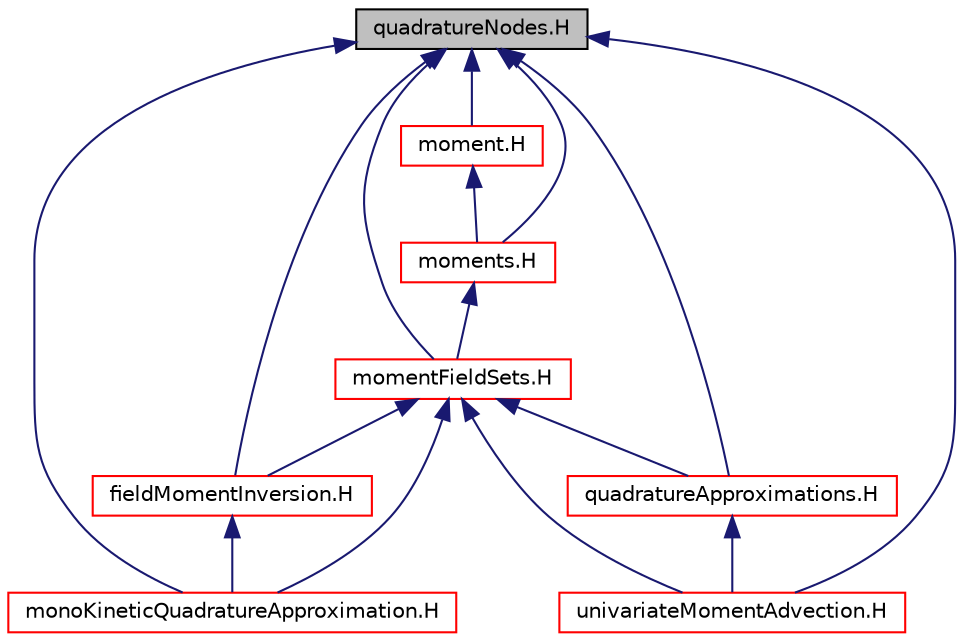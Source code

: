 digraph "quadratureNodes.H"
{
  bgcolor="transparent";
  edge [fontname="Helvetica",fontsize="10",labelfontname="Helvetica",labelfontsize="10"];
  node [fontname="Helvetica",fontsize="10",shape=record];
  Node1 [label="quadratureNodes.H",height=0.2,width=0.4,color="black", fillcolor="grey75", style="filled", fontcolor="black"];
  Node1 -> Node2 [dir="back",color="midnightblue",fontsize="10",style="solid",fontname="Helvetica"];
  Node2 [label="fieldMomentInversion.H",height=0.2,width=0.4,color="red",URL="$a00284.html"];
  Node2 -> Node3 [dir="back",color="midnightblue",fontsize="10",style="solid",fontname="Helvetica"];
  Node3 [label="monoKineticQuadratureApproximation.H",height=0.2,width=0.4,color="red",URL="$a00394.html"];
  Node1 -> Node4 [dir="back",color="midnightblue",fontsize="10",style="solid",fontname="Helvetica"];
  Node4 [label="univariateMomentAdvection.H",height=0.2,width=0.4,color="red",URL="$a00565.html"];
  Node1 -> Node5 [dir="back",color="midnightblue",fontsize="10",style="solid",fontname="Helvetica"];
  Node5 [label="moment.H",height=0.2,width=0.4,color="red",URL="$a00380.html"];
  Node5 -> Node6 [dir="back",color="midnightblue",fontsize="10",style="solid",fontname="Helvetica"];
  Node6 [label="moments.H",height=0.2,width=0.4,color="red",URL="$a00389.html"];
  Node6 -> Node7 [dir="back",color="midnightblue",fontsize="10",style="solid",fontname="Helvetica"];
  Node7 [label="momentFieldSets.H",height=0.2,width=0.4,color="red",URL="$a00384.html"];
  Node7 -> Node2 [dir="back",color="midnightblue",fontsize="10",style="solid",fontname="Helvetica"];
  Node7 -> Node4 [dir="back",color="midnightblue",fontsize="10",style="solid",fontname="Helvetica"];
  Node7 -> Node3 [dir="back",color="midnightblue",fontsize="10",style="solid",fontname="Helvetica"];
  Node7 -> Node8 [dir="back",color="midnightblue",fontsize="10",style="solid",fontname="Helvetica"];
  Node8 [label="quadratureApproximations.H",height=0.2,width=0.4,color="red",URL="$a00501.html"];
  Node8 -> Node4 [dir="back",color="midnightblue",fontsize="10",style="solid",fontname="Helvetica"];
  Node1 -> Node7 [dir="back",color="midnightblue",fontsize="10",style="solid",fontname="Helvetica"];
  Node1 -> Node6 [dir="back",color="midnightblue",fontsize="10",style="solid",fontname="Helvetica"];
  Node1 -> Node3 [dir="back",color="midnightblue",fontsize="10",style="solid",fontname="Helvetica"];
  Node1 -> Node8 [dir="back",color="midnightblue",fontsize="10",style="solid",fontname="Helvetica"];
}
